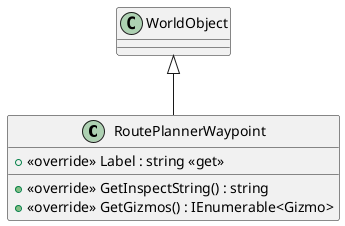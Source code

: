 @startuml
class RoutePlannerWaypoint {
    + <<override>> Label : string <<get>>
    + <<override>> GetInspectString() : string
    + <<override>> GetGizmos() : IEnumerable<Gizmo>
}
WorldObject <|-- RoutePlannerWaypoint
@enduml
